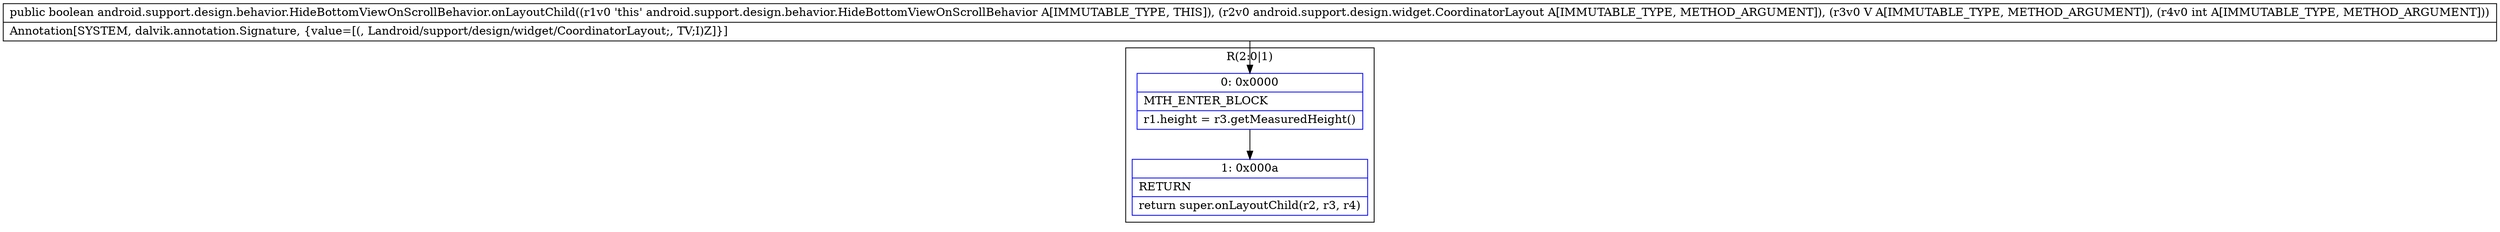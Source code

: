 digraph "CFG forandroid.support.design.behavior.HideBottomViewOnScrollBehavior.onLayoutChild(Landroid\/support\/design\/widget\/CoordinatorLayout;Landroid\/view\/View;I)Z" {
subgraph cluster_Region_534304224 {
label = "R(2:0|1)";
node [shape=record,color=blue];
Node_0 [shape=record,label="{0\:\ 0x0000|MTH_ENTER_BLOCK\l|r1.height = r3.getMeasuredHeight()\l}"];
Node_1 [shape=record,label="{1\:\ 0x000a|RETURN\l|return super.onLayoutChild(r2, r3, r4)\l}"];
}
MethodNode[shape=record,label="{public boolean android.support.design.behavior.HideBottomViewOnScrollBehavior.onLayoutChild((r1v0 'this' android.support.design.behavior.HideBottomViewOnScrollBehavior A[IMMUTABLE_TYPE, THIS]), (r2v0 android.support.design.widget.CoordinatorLayout A[IMMUTABLE_TYPE, METHOD_ARGUMENT]), (r3v0 V A[IMMUTABLE_TYPE, METHOD_ARGUMENT]), (r4v0 int A[IMMUTABLE_TYPE, METHOD_ARGUMENT]))  | Annotation[SYSTEM, dalvik.annotation.Signature, \{value=[(, Landroid\/support\/design\/widget\/CoordinatorLayout;, TV;I)Z]\}]\l}"];
MethodNode -> Node_0;
Node_0 -> Node_1;
}

